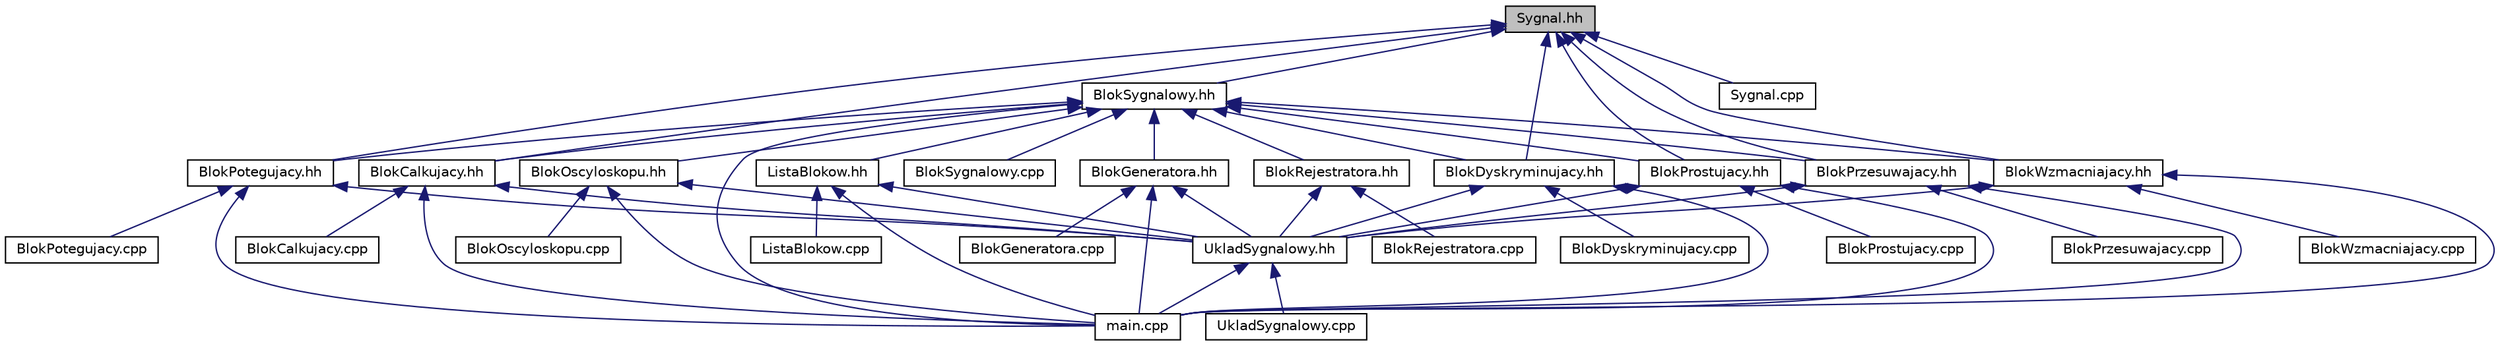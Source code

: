digraph G
{
  edge [fontname="Helvetica",fontsize="10",labelfontname="Helvetica",labelfontsize="10"];
  node [fontname="Helvetica",fontsize="10",shape=record];
  Node1 [label="Sygnal.hh",height=0.2,width=0.4,color="black", fillcolor="grey75", style="filled" fontcolor="black"];
  Node1 -> Node2 [dir="back",color="midnightblue",fontsize="10",style="solid",fontname="Helvetica"];
  Node2 [label="BlokSygnalowy.hh",height=0.2,width=0.4,color="black", fillcolor="white", style="filled",URL="$_blok_sygnalowy_8hh.html",tooltip="Zawiera definicję klas BlokSygnalowy."];
  Node2 -> Node3 [dir="back",color="midnightblue",fontsize="10",style="solid",fontname="Helvetica"];
  Node3 [label="BlokCalkujacy.hh",height=0.2,width=0.4,color="black", fillcolor="white", style="filled",URL="$_blok_calkujacy_8hh.html",tooltip="Plik zawierający definicję klasy BlokCalkujacy."];
  Node3 -> Node4 [dir="back",color="midnightblue",fontsize="10",style="solid",fontname="Helvetica"];
  Node4 [label="UkladSygnalowy.hh",height=0.2,width=0.4,color="black", fillcolor="white", style="filled",URL="$_uklad_sygnalowy_8hh.html",tooltip="Plik zawierający definicję klasy UkladSygnalowy."];
  Node4 -> Node5 [dir="back",color="midnightblue",fontsize="10",style="solid",fontname="Helvetica"];
  Node5 [label="main.cpp",height=0.2,width=0.4,color="black", fillcolor="white", style="filled",URL="$main_8cpp.html",tooltip="Plik główny programu."];
  Node4 -> Node6 [dir="back",color="midnightblue",fontsize="10",style="solid",fontname="Helvetica"];
  Node6 [label="UkladSygnalowy.cpp",height=0.2,width=0.4,color="black", fillcolor="white", style="filled",URL="$_uklad_sygnalowy_8cpp.html",tooltip="Plik zawierający implementacje wybranych metod klasy UkladSygnalowy."];
  Node3 -> Node7 [dir="back",color="midnightblue",fontsize="10",style="solid",fontname="Helvetica"];
  Node7 [label="BlokCalkujacy.cpp",height=0.2,width=0.4,color="black", fillcolor="white", style="filled",URL="$_blok_calkujacy_8cpp.html",tooltip="Plik zawierający definicję wybranych metod z klasy BlokCalkujacy."];
  Node3 -> Node5 [dir="back",color="midnightblue",fontsize="10",style="solid",fontname="Helvetica"];
  Node2 -> Node8 [dir="back",color="midnightblue",fontsize="10",style="solid",fontname="Helvetica"];
  Node8 [label="BlokDyskryminujacy.hh",height=0.2,width=0.4,color="black", fillcolor="white", style="filled",URL="$_blok_dyskryminujacy_8hh.html",tooltip="Plik zawierający definicję klasy BlokDyskryminujacy."];
  Node8 -> Node4 [dir="back",color="midnightblue",fontsize="10",style="solid",fontname="Helvetica"];
  Node8 -> Node9 [dir="back",color="midnightblue",fontsize="10",style="solid",fontname="Helvetica"];
  Node9 [label="BlokDyskryminujacy.cpp",height=0.2,width=0.4,color="black", fillcolor="white", style="filled",URL="$_blok_dyskryminujacy_8cpp.html",tooltip="Plik zawierający definicję wybranych metod z nagłówka BlokDyskryminujacy."];
  Node8 -> Node5 [dir="back",color="midnightblue",fontsize="10",style="solid",fontname="Helvetica"];
  Node2 -> Node10 [dir="back",color="midnightblue",fontsize="10",style="solid",fontname="Helvetica"];
  Node10 [label="BlokGeneratora.hh",height=0.2,width=0.4,color="black", fillcolor="white", style="filled",URL="$_blok_generatora_8hh.html",tooltip="Plik zawierający definicję klasy BlokSygnalowy, po której dziedziczą wszystkie typy bloków..."];
  Node10 -> Node4 [dir="back",color="midnightblue",fontsize="10",style="solid",fontname="Helvetica"];
  Node10 -> Node11 [dir="back",color="midnightblue",fontsize="10",style="solid",fontname="Helvetica"];
  Node11 [label="BlokGeneratora.cpp",height=0.2,width=0.4,color="black", fillcolor="white", style="filled",URL="$_blok_generatora_8cpp.html",tooltip="Plik zawierający implementację wybranych metod klasy BlokGeneratora."];
  Node10 -> Node5 [dir="back",color="midnightblue",fontsize="10",style="solid",fontname="Helvetica"];
  Node2 -> Node12 [dir="back",color="midnightblue",fontsize="10",style="solid",fontname="Helvetica"];
  Node12 [label="BlokOscyloskopu.hh",height=0.2,width=0.4,color="black", fillcolor="white", style="filled",URL="$_blok_oscyloskopu_8hh.html",tooltip="Plik zawierający definicję klasy Bloku Oscyloskopu."];
  Node12 -> Node4 [dir="back",color="midnightblue",fontsize="10",style="solid",fontname="Helvetica"];
  Node12 -> Node13 [dir="back",color="midnightblue",fontsize="10",style="solid",fontname="Helvetica"];
  Node13 [label="BlokOscyloskopu.cpp",height=0.2,width=0.4,color="black", fillcolor="white", style="filled",URL="$_blok_oscyloskopu_8cpp.html",tooltip="Plik zawierający implementację wybranych metod klasy BlokOscyloskopu."];
  Node12 -> Node5 [dir="back",color="midnightblue",fontsize="10",style="solid",fontname="Helvetica"];
  Node2 -> Node14 [dir="back",color="midnightblue",fontsize="10",style="solid",fontname="Helvetica"];
  Node14 [label="BlokPotegujacy.hh",height=0.2,width=0.4,color="black", fillcolor="white", style="filled",URL="$_blok_potegujacy_8hh.html",tooltip="Plik zawierający definicję klasy BlokPotegujacy."];
  Node14 -> Node4 [dir="back",color="midnightblue",fontsize="10",style="solid",fontname="Helvetica"];
  Node14 -> Node15 [dir="back",color="midnightblue",fontsize="10",style="solid",fontname="Helvetica"];
  Node15 [label="BlokPotegujacy.cpp",height=0.2,width=0.4,color="black", fillcolor="white", style="filled",URL="$_blok_potegujacy_8cpp.html",tooltip="Plik zawierający definicję wybranych metod z klasy BlokPotegujacy."];
  Node14 -> Node5 [dir="back",color="midnightblue",fontsize="10",style="solid",fontname="Helvetica"];
  Node2 -> Node16 [dir="back",color="midnightblue",fontsize="10",style="solid",fontname="Helvetica"];
  Node16 [label="BlokProstujacy.hh",height=0.2,width=0.4,color="black", fillcolor="white", style="filled",URL="$_blok_prostujacy_8hh.html",tooltip="Plik zawierający definicję klasy BlokProstujacy."];
  Node16 -> Node4 [dir="back",color="midnightblue",fontsize="10",style="solid",fontname="Helvetica"];
  Node16 -> Node17 [dir="back",color="midnightblue",fontsize="10",style="solid",fontname="Helvetica"];
  Node17 [label="BlokProstujacy.cpp",height=0.2,width=0.4,color="black", fillcolor="white", style="filled",URL="$_blok_prostujacy_8cpp.html",tooltip="Plik zawierający definicję wybranych metod z klasy BlokProstujacy."];
  Node16 -> Node5 [dir="back",color="midnightblue",fontsize="10",style="solid",fontname="Helvetica"];
  Node2 -> Node18 [dir="back",color="midnightblue",fontsize="10",style="solid",fontname="Helvetica"];
  Node18 [label="BlokPrzesuwajacy.hh",height=0.2,width=0.4,color="black", fillcolor="white", style="filled",URL="$_blok_przesuwajacy_8hh.html",tooltip="Plik zawierający definicję klasy BlokPrzesuwajacy."];
  Node18 -> Node4 [dir="back",color="midnightblue",fontsize="10",style="solid",fontname="Helvetica"];
  Node18 -> Node19 [dir="back",color="midnightblue",fontsize="10",style="solid",fontname="Helvetica"];
  Node19 [label="BlokPrzesuwajacy.cpp",height=0.2,width=0.4,color="black", fillcolor="white", style="filled",URL="$_blok_przesuwajacy_8cpp.html",tooltip="Plik zawierający definicję wybranych metod z klasy BlokPrzesuwajacy."];
  Node18 -> Node5 [dir="back",color="midnightblue",fontsize="10",style="solid",fontname="Helvetica"];
  Node2 -> Node20 [dir="back",color="midnightblue",fontsize="10",style="solid",fontname="Helvetica"];
  Node20 [label="BlokRejestratora.hh",height=0.2,width=0.4,color="black", fillcolor="white", style="filled",URL="$_blok_rejestratora_8hh.html",tooltip="Plik zawierający definicję klasy BlokRejestratora."];
  Node20 -> Node4 [dir="back",color="midnightblue",fontsize="10",style="solid",fontname="Helvetica"];
  Node20 -> Node21 [dir="back",color="midnightblue",fontsize="10",style="solid",fontname="Helvetica"];
  Node21 [label="BlokRejestratora.cpp",height=0.2,width=0.4,color="black", fillcolor="white", style="filled",URL="$_blok_rejestratora_8cpp.html",tooltip="Plik zawierający implementację wybranych metod klasy BlokRejestratora."];
  Node2 -> Node22 [dir="back",color="midnightblue",fontsize="10",style="solid",fontname="Helvetica"];
  Node22 [label="BlokWzmacniajacy.hh",height=0.2,width=0.4,color="black", fillcolor="white", style="filled",URL="$_blok_wzmacniajacy_8hh.html",tooltip="Plik zawierający definicję klasy BlokWzmacniajacy."];
  Node22 -> Node4 [dir="back",color="midnightblue",fontsize="10",style="solid",fontname="Helvetica"];
  Node22 -> Node23 [dir="back",color="midnightblue",fontsize="10",style="solid",fontname="Helvetica"];
  Node23 [label="BlokWzmacniajacy.cpp",height=0.2,width=0.4,color="black", fillcolor="white", style="filled",URL="$_blok_wzmacniajacy_8cpp.html",tooltip="Plik zawierający definicję wybranych metod z klasy BlokWzmacniajacy."];
  Node22 -> Node5 [dir="back",color="midnightblue",fontsize="10",style="solid",fontname="Helvetica"];
  Node2 -> Node24 [dir="back",color="midnightblue",fontsize="10",style="solid",fontname="Helvetica"];
  Node24 [label="ListaBlokow.hh",height=0.2,width=0.4,color="black", fillcolor="white", style="filled",URL="$_lista_blokow_8hh.html",tooltip="Zawiera definicję klasy ListaBlokow."];
  Node24 -> Node4 [dir="back",color="midnightblue",fontsize="10",style="solid",fontname="Helvetica"];
  Node24 -> Node25 [dir="back",color="midnightblue",fontsize="10",style="solid",fontname="Helvetica"];
  Node25 [label="ListaBlokow.cpp",height=0.2,width=0.4,color="black", fillcolor="white", style="filled",URL="$_lista_blokow_8cpp.html",tooltip="Plik zawierający implementacje wybranch metod klasy ListaBlokow."];
  Node24 -> Node5 [dir="back",color="midnightblue",fontsize="10",style="solid",fontname="Helvetica"];
  Node2 -> Node26 [dir="back",color="midnightblue",fontsize="10",style="solid",fontname="Helvetica"];
  Node26 [label="BlokSygnalowy.cpp",height=0.2,width=0.4,color="black", fillcolor="white", style="filled",URL="$_blok_sygnalowy_8cpp.html",tooltip="Plik mający zawierać implementacje wybranych metod klasy BlokSygnalowy. Pusty, bo potrzebny tylko do ..."];
  Node2 -> Node5 [dir="back",color="midnightblue",fontsize="10",style="solid",fontname="Helvetica"];
  Node1 -> Node3 [dir="back",color="midnightblue",fontsize="10",style="solid",fontname="Helvetica"];
  Node1 -> Node8 [dir="back",color="midnightblue",fontsize="10",style="solid",fontname="Helvetica"];
  Node1 -> Node14 [dir="back",color="midnightblue",fontsize="10",style="solid",fontname="Helvetica"];
  Node1 -> Node16 [dir="back",color="midnightblue",fontsize="10",style="solid",fontname="Helvetica"];
  Node1 -> Node18 [dir="back",color="midnightblue",fontsize="10",style="solid",fontname="Helvetica"];
  Node1 -> Node22 [dir="back",color="midnightblue",fontsize="10",style="solid",fontname="Helvetica"];
  Node1 -> Node27 [dir="back",color="midnightblue",fontsize="10",style="solid",fontname="Helvetica"];
  Node27 [label="Sygnal.cpp",height=0.2,width=0.4,color="black", fillcolor="white", style="filled",URL="$_sygnal_8cpp.html",tooltip="Plik zawierający implementację wybranych metod klasy Sygnal."];
}

